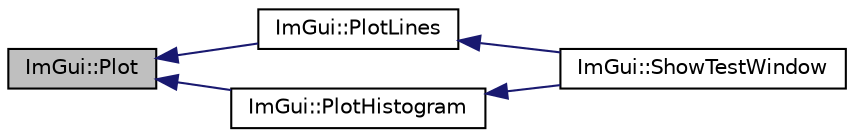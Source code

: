 digraph "ImGui::Plot"
{
 // INTERACTIVE_SVG=YES
  edge [fontname="Helvetica",fontsize="10",labelfontname="Helvetica",labelfontsize="10"];
  node [fontname="Helvetica",fontsize="10",shape=record];
  rankdir="LR";
  Node1 [label="ImGui::Plot",height=0.2,width=0.4,color="black", fillcolor="grey75", style="filled" fontcolor="black"];
  Node1 -> Node2 [dir="back",color="midnightblue",fontsize="10",style="solid",fontname="Helvetica"];
  Node2 [label="ImGui::PlotLines",height=0.2,width=0.4,color="black", fillcolor="white", style="filled",URL="$namespace_im_gui.html#a39cf76ccd1754d77317f4497b4da86f2"];
  Node2 -> Node3 [dir="back",color="midnightblue",fontsize="10",style="solid",fontname="Helvetica"];
  Node3 [label="ImGui::ShowTestWindow",height=0.2,width=0.4,color="black", fillcolor="white", style="filled",URL="$namespace_im_gui.html#a0c68c05a17d1f5f25f99213cfa722b8d"];
  Node1 -> Node4 [dir="back",color="midnightblue",fontsize="10",style="solid",fontname="Helvetica"];
  Node4 [label="ImGui::PlotHistogram",height=0.2,width=0.4,color="black", fillcolor="white", style="filled",URL="$namespace_im_gui.html#a02bb8b8283a5858b82def1ede830ac0a"];
  Node4 -> Node3 [dir="back",color="midnightblue",fontsize="10",style="solid",fontname="Helvetica"];
}
